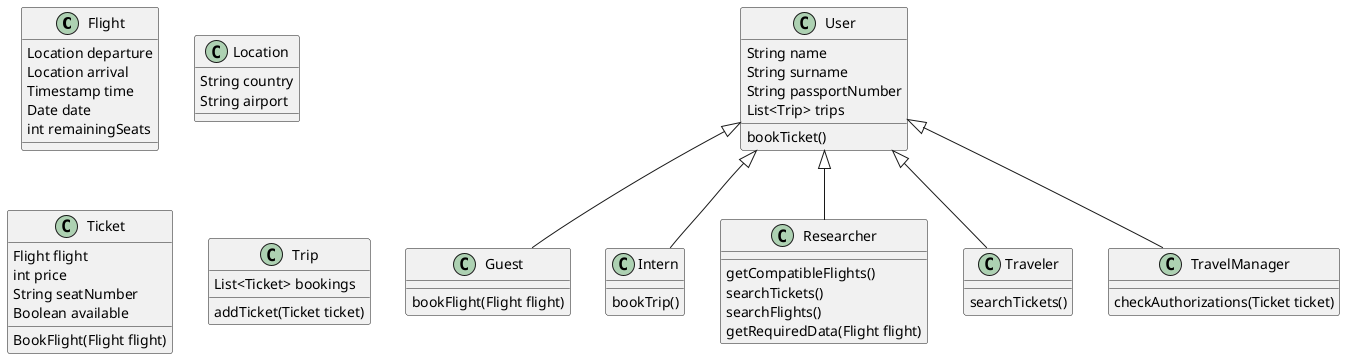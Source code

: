 @startuml
    class Flight {
        Location departure
        Location arrival
        Timestamp time
        Date date
        int remainingSeats
    }

    class Guest extends User{
        bookFlight(Flight flight)
    }

    class Intern extends User{
        bookTrip()
    }

    class Location {
        String country
        String airport
    }

    class Researcher extends User{
        getCompatibleFlights() 
        searchTickets()
        searchFlights()
        getRequiredData(Flight flight)

    }

    class Ticket {
        Flight flight
        int price
        String seatNumber
        Boolean available

        BookFlight(Flight flight)
    }

    
    class Traveler extends User{
        searchTickets()
    }

    class TravelManager extends User{
        checkAuthorizations(Ticket ticket)
    }

    class Trip {
        List<Ticket> bookings
        addTicket(Ticket ticket)
    }


    class User {
        String name
        String surname
        String passportNumber
        List<Trip> trips
        bookTicket()
    }




@enduml